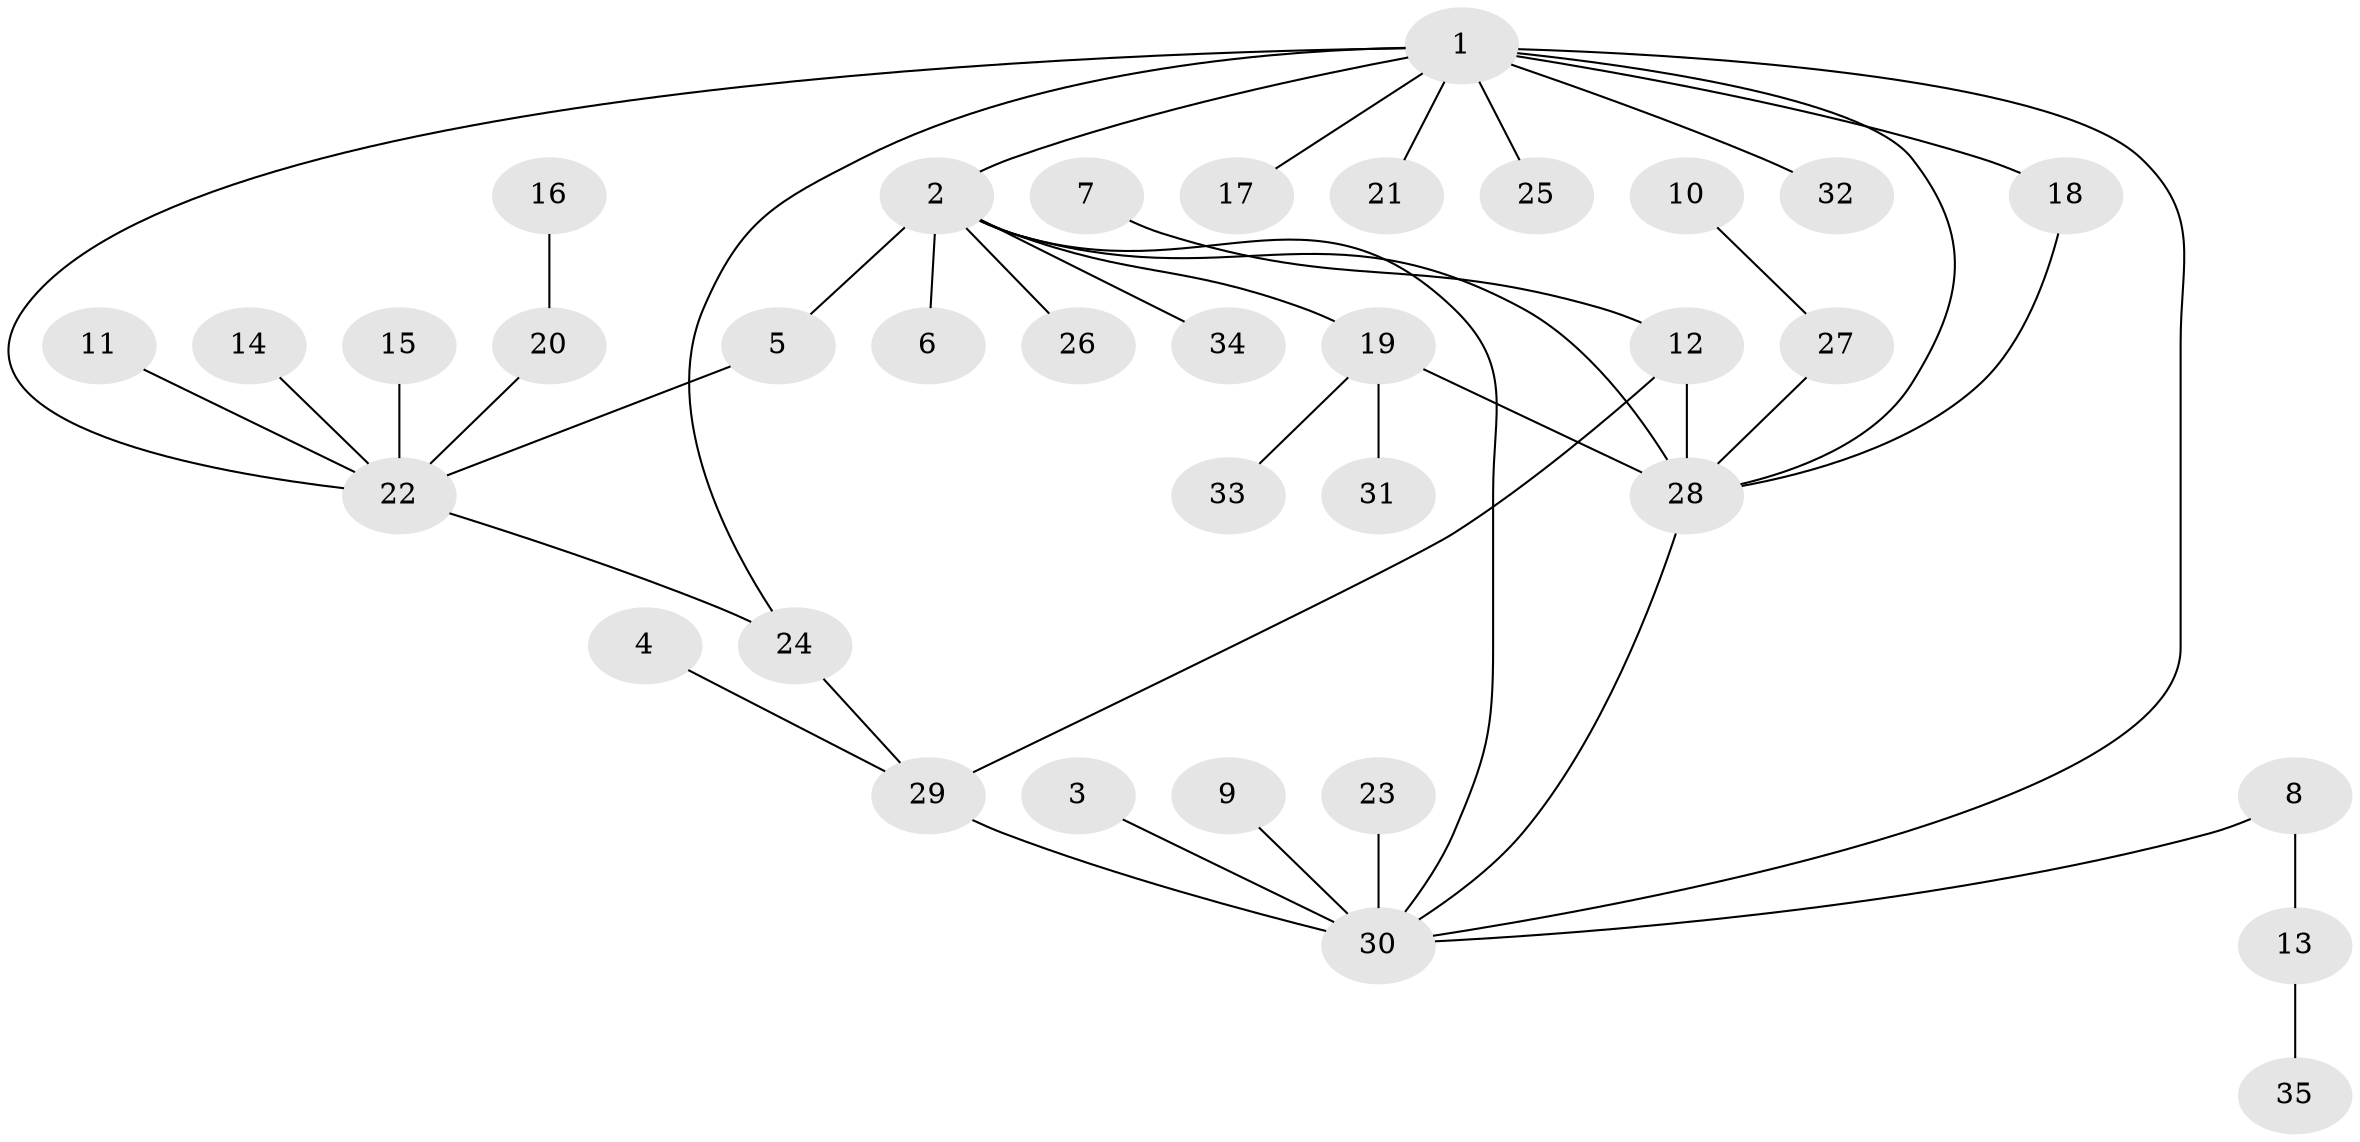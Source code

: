 // original degree distribution, {2: 0.2, 6: 0.02857142857142857, 7: 0.02857142857142857, 5: 0.05714285714285714, 9: 0.02857142857142857, 3: 0.1, 4: 0.04285714285714286, 8: 0.014285714285714285, 1: 0.5}
// Generated by graph-tools (version 1.1) at 2025/26/03/09/25 03:26:39]
// undirected, 35 vertices, 43 edges
graph export_dot {
graph [start="1"]
  node [color=gray90,style=filled];
  1;
  2;
  3;
  4;
  5;
  6;
  7;
  8;
  9;
  10;
  11;
  12;
  13;
  14;
  15;
  16;
  17;
  18;
  19;
  20;
  21;
  22;
  23;
  24;
  25;
  26;
  27;
  28;
  29;
  30;
  31;
  32;
  33;
  34;
  35;
  1 -- 2 [weight=2.0];
  1 -- 17 [weight=1.0];
  1 -- 18 [weight=1.0];
  1 -- 21 [weight=1.0];
  1 -- 22 [weight=1.0];
  1 -- 24 [weight=1.0];
  1 -- 25 [weight=1.0];
  1 -- 28 [weight=2.0];
  1 -- 30 [weight=1.0];
  1 -- 32 [weight=1.0];
  2 -- 5 [weight=1.0];
  2 -- 6 [weight=1.0];
  2 -- 19 [weight=1.0];
  2 -- 26 [weight=2.0];
  2 -- 28 [weight=1.0];
  2 -- 30 [weight=1.0];
  2 -- 34 [weight=1.0];
  3 -- 30 [weight=1.0];
  4 -- 29 [weight=1.0];
  5 -- 22 [weight=1.0];
  7 -- 12 [weight=1.0];
  8 -- 13 [weight=1.0];
  8 -- 30 [weight=1.0];
  9 -- 30 [weight=1.0];
  10 -- 27 [weight=1.0];
  11 -- 22 [weight=1.0];
  12 -- 28 [weight=2.0];
  12 -- 29 [weight=1.0];
  13 -- 35 [weight=1.0];
  14 -- 22 [weight=1.0];
  15 -- 22 [weight=1.0];
  16 -- 20 [weight=1.0];
  18 -- 28 [weight=1.0];
  19 -- 28 [weight=1.0];
  19 -- 31 [weight=1.0];
  19 -- 33 [weight=1.0];
  20 -- 22 [weight=1.0];
  22 -- 24 [weight=1.0];
  23 -- 30 [weight=1.0];
  24 -- 29 [weight=1.0];
  27 -- 28 [weight=1.0];
  28 -- 30 [weight=1.0];
  29 -- 30 [weight=2.0];
}
